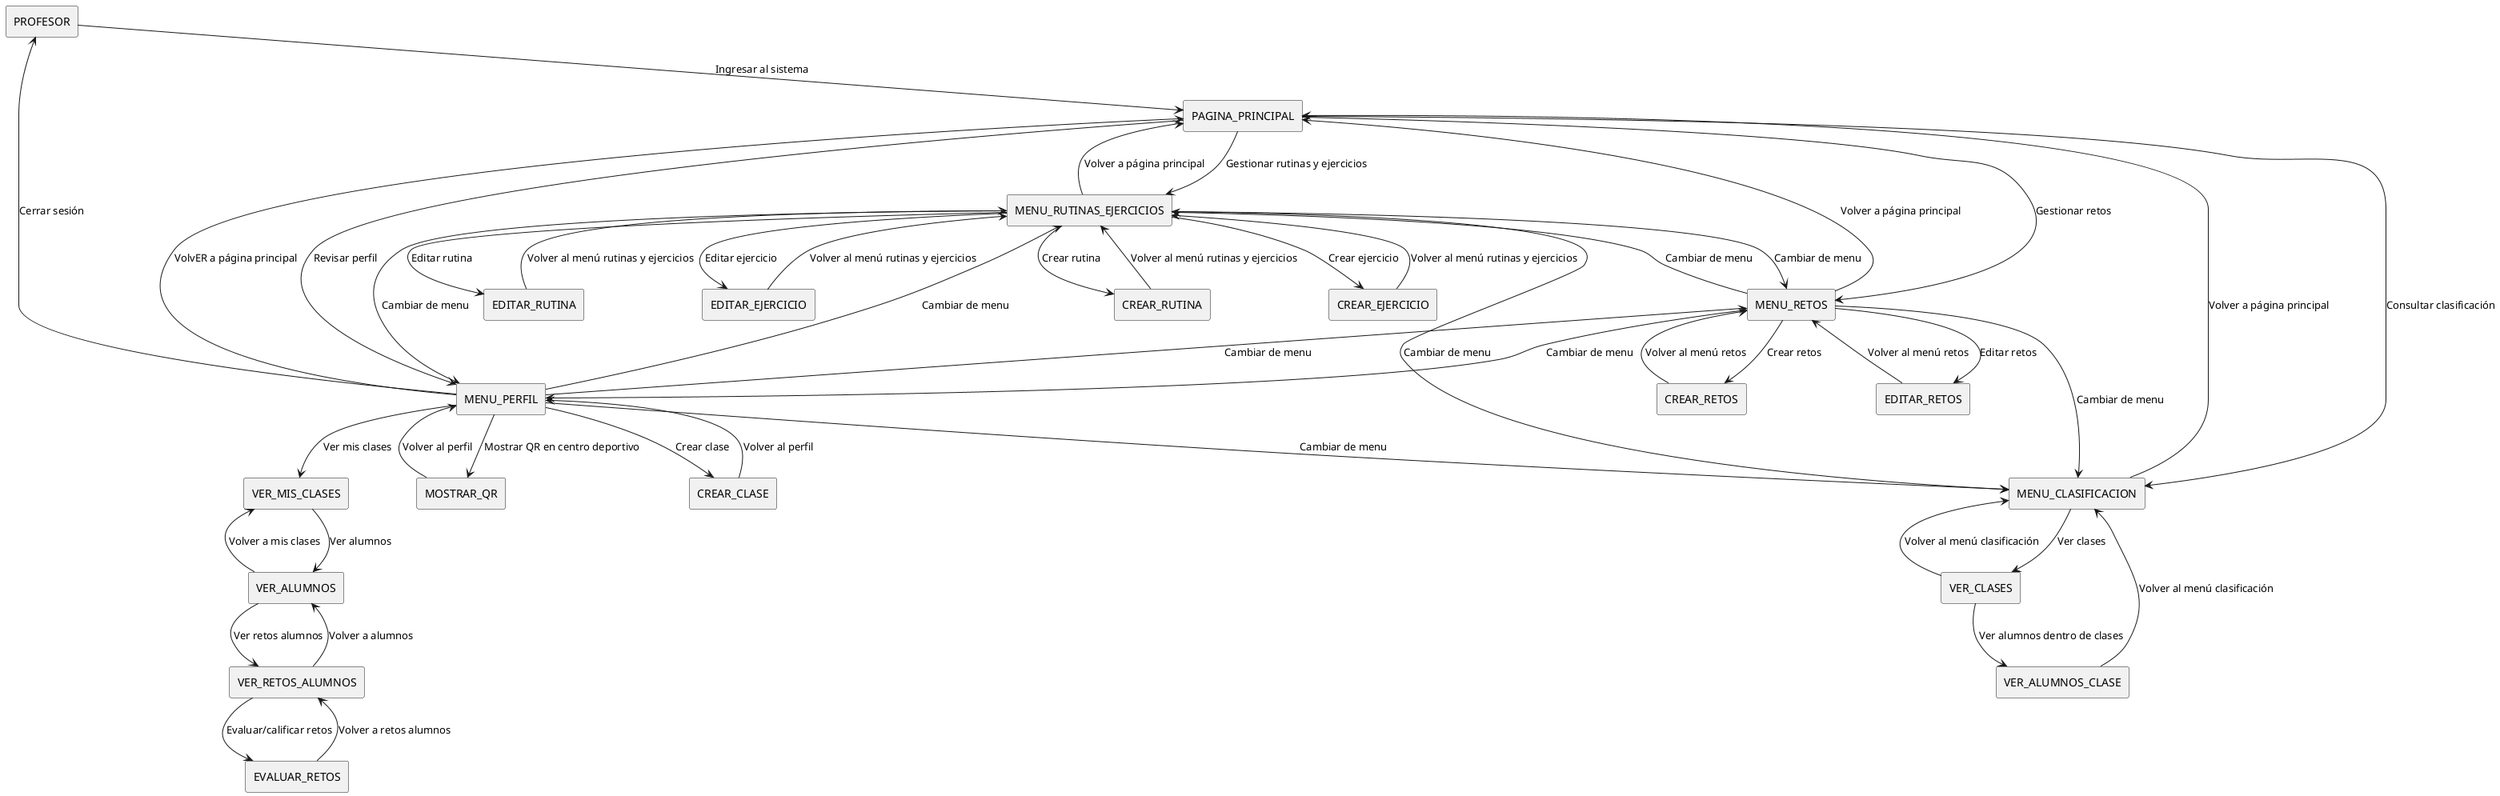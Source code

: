 @startuml ProfesorCasosDeUso
!define RECTANGLE(x) rectangle x

RECTANGLE(PROFESOR)
RECTANGLE(PAGINA_PRINCIPAL)
RECTANGLE(MENU_RUTINAS_EJERCICIOS)
RECTANGLE(MENU_RETOS)
RECTANGLE(MENU_CLASIFICACION)
RECTANGLE(MENU_PERFIL)
RECTANGLE(CREAR_RUTINA)
RECTANGLE(CREAR_EJERCICIO)
RECTANGLE(EDITAR_RUTINA)
RECTANGLE(EDITAR_EJERCICIO)
RECTANGLE(CREAR_RETOS)
RECTANGLE(EDITAR_RETOS)
RECTANGLE(VER_CLASES)
RECTANGLE(VER_ALUMNOS_CLASE)
RECTANGLE(CREAR_CLASE)
RECTANGLE(MOSTRAR_QR)
RECTANGLE(VER_MIS_CLASES)
RECTANGLE(VER_ALUMNOS)
RECTANGLE(VER_RETOS_ALUMNOS)
RECTANGLE(EVALUAR_RETOS)


PROFESOR --> PAGINA_PRINCIPAL : Ingresar al sistema

PAGINA_PRINCIPAL --> MENU_RUTINAS_EJERCICIOS : Gestionar rutinas y ejercicios
PAGINA_PRINCIPAL --> MENU_RETOS : Gestionar retos
PAGINA_PRINCIPAL --> MENU_CLASIFICACION : Consultar clasificación
PAGINA_PRINCIPAL --> MENU_PERFIL : Revisar perfil

MENU_RUTINAS_EJERCICIOS --> CREAR_RUTINA : Crear rutina
MENU_RUTINAS_EJERCICIOS --> CREAR_EJERCICIO : Crear ejercicio
MENU_RUTINAS_EJERCICIOS --> EDITAR_RUTINA : Editar rutina
MENU_RUTINAS_EJERCICIOS --> EDITAR_EJERCICIO : Editar ejercicio
MENU_RUTINAS_EJERCICIOS --> MENU_RETOS : Cambiar de menu
MENU_RUTINAS_EJERCICIOS --> MENU_CLASIFICACION : Cambiar de menu
MENU_RUTINAS_EJERCICIOS --> MENU_PERFIL : Cambiar de menu

CREAR_RUTINA --> MENU_RUTINAS_EJERCICIOS : Volver al menú rutinas y ejercicios
CREAR_EJERCICIO --> MENU_RUTINAS_EJERCICIOS : Volver al menú rutinas y ejercicios
EDITAR_RUTINA --> MENU_RUTINAS_EJERCICIOS : Volver al menú rutinas y ejercicios
EDITAR_EJERCICIO --> MENU_RUTINAS_EJERCICIOS : Volver al menú rutinas y ejercicios

MENU_RETOS --> CREAR_RETOS : Crear retos
MENU_RETOS --> EDITAR_RETOS : Editar retos
CREAR_RETOS --> MENU_RETOS : Volver al menú retos
EDITAR_RETOS --> MENU_RETOS : Volver al menú retos
MENU_RETOS --> MENU_PERFIL : Cambiar de menu
MENU_RETOS --> MENU_CLASIFICACION : Cambiar de menu
MENU_RETOS --> MENU_RUTINAS_EJERCICIOS : Cambiar de menu

MENU_CLASIFICACION --> VER_CLASES : Ver clases
VER_CLASES --> VER_ALUMNOS_CLASE : Ver alumnos dentro de clases
VER_ALUMNOS_CLASE --> MENU_CLASIFICACION : Volver al menú clasificación
VER_CLASES --> MENU_CLASIFICACION : Volver al menú clasificación

MENU_PERFIL --> CREAR_CLASE : Crear clase
MENU_PERFIL --> MOSTRAR_QR : Mostrar QR en centro deportivo
MENU_PERFIL --> VER_MIS_CLASES : Ver mis clases
MENU_PERFIL --> PROFESOR : Cerrar sesión
MENU_PERFIL --> MENU_RETOS : Cambiar de menu
MENU_PERFIL --> MENU_CLASIFICACION : Cambiar de menu
MENU_PERFIL --> MENU_RUTINAS_EJERCICIOS : Cambiar de menu

VER_MIS_CLASES --> VER_ALUMNOS : Ver alumnos
VER_ALUMNOS --> VER_RETOS_ALUMNOS : Ver retos alumnos
VER_RETOS_ALUMNOS --> EVALUAR_RETOS : Evaluar/calificar retos
EVALUAR_RETOS --> VER_RETOS_ALUMNOS : Volver a retos alumnos
VER_RETOS_ALUMNOS --> VER_ALUMNOS : Volver a alumnos
VER_ALUMNOS --> VER_MIS_CLASES : Volver a mis clases

CREAR_CLASE --> MENU_PERFIL : Volver al perfil
MOSTRAR_QR --> MENU_PERFIL : Volver al perfil
MENU_RUTINAS_EJERCICIOS --> PAGINA_PRINCIPAL : Volver a página principal
MENU_RETOS --> PAGINA_PRINCIPAL : Volver a página principal
MENU_CLASIFICACION --> PAGINA_PRINCIPAL : Volver a página principal
MENU_PERFIL --> PAGINA_PRINCIPAL : VolvER a página principal
@enduml
